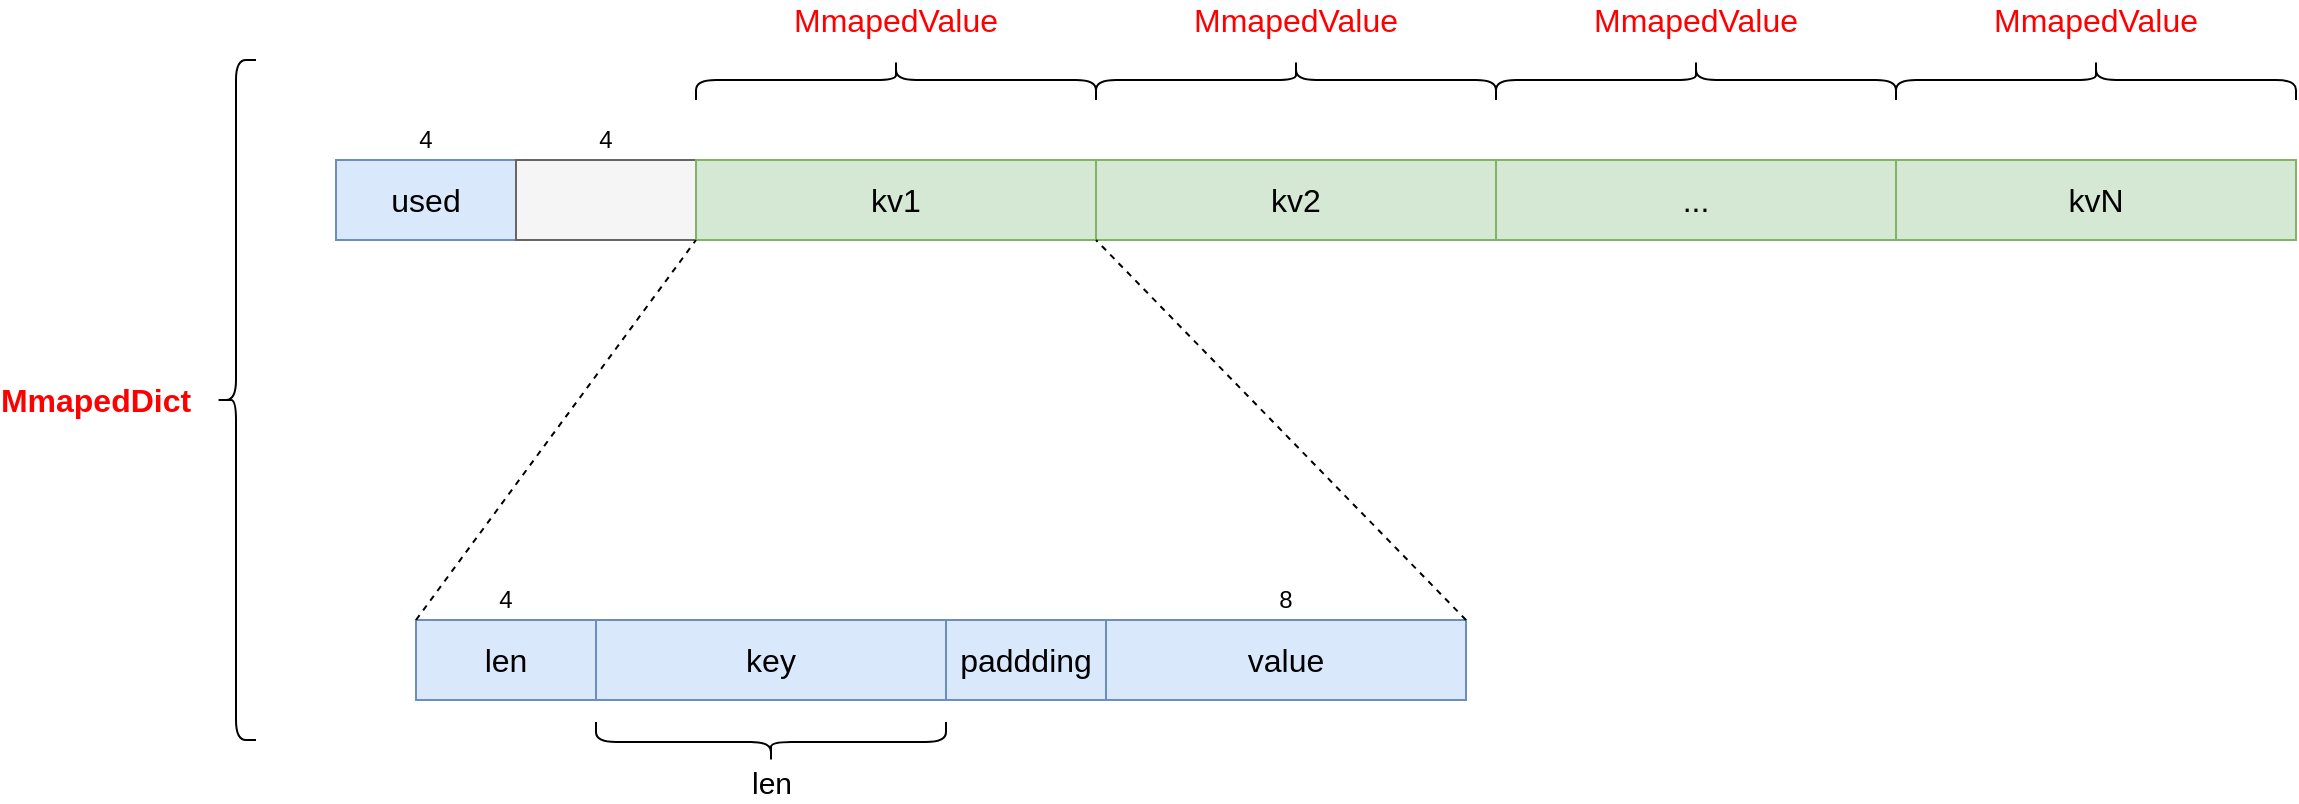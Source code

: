 <mxfile>
    <diagram id="FnOX9mY4XgCLxvZMN00U" name="Page-1">
        <mxGraphModel dx="2509" dy="906" grid="1" gridSize="10" guides="1" tooltips="1" connect="1" arrows="1" fold="1" page="1" pageScale="1" pageWidth="850" pageHeight="1100" math="0" shadow="0">
            <root>
                <mxCell id="0"/>
                <mxCell id="1" parent="0"/>
                <mxCell id="2" value="used" style="rounded=0;whiteSpace=wrap;html=1;fontSize=16;fillColor=#dae8fc;strokeColor=#6c8ebf;" parent="1" vertex="1">
                    <mxGeometry x="100" y="230" width="90" height="40" as="geometry"/>
                </mxCell>
                <mxCell id="3" value="" style="rounded=0;whiteSpace=wrap;html=1;fillColor=#f5f5f5;strokeColor=#666666;fontColor=#333333;" parent="1" vertex="1">
                    <mxGeometry x="190" y="230" width="90" height="40" as="geometry"/>
                </mxCell>
                <mxCell id="4" value="kv1" style="rounded=0;whiteSpace=wrap;html=1;fontSize=16;fillColor=#d5e8d4;strokeColor=#82b366;" parent="1" vertex="1">
                    <mxGeometry x="280" y="230" width="200" height="40" as="geometry"/>
                </mxCell>
                <mxCell id="5" value="kv2" style="rounded=0;whiteSpace=wrap;html=1;fontSize=16;fillColor=#d5e8d4;strokeColor=#82b366;" parent="1" vertex="1">
                    <mxGeometry x="480" y="230" width="200" height="40" as="geometry"/>
                </mxCell>
                <mxCell id="6" value="..." style="rounded=0;whiteSpace=wrap;html=1;fontSize=16;fillColor=#d5e8d4;strokeColor=#82b366;" parent="1" vertex="1">
                    <mxGeometry x="680" y="230" width="200" height="40" as="geometry"/>
                </mxCell>
                <mxCell id="7" value="kvN" style="rounded=0;whiteSpace=wrap;html=1;fontSize=16;fillColor=#d5e8d4;strokeColor=#82b366;" parent="1" vertex="1">
                    <mxGeometry x="880" y="230" width="200" height="40" as="geometry"/>
                </mxCell>
                <mxCell id="8" value="4" style="text;html=1;strokeColor=none;fillColor=none;align=center;verticalAlign=middle;whiteSpace=wrap;rounded=0;" parent="1" vertex="1">
                    <mxGeometry x="125" y="210" width="40" height="20" as="geometry"/>
                </mxCell>
                <mxCell id="9" value="4" style="text;html=1;strokeColor=none;fillColor=none;align=center;verticalAlign=middle;whiteSpace=wrap;rounded=0;" parent="1" vertex="1">
                    <mxGeometry x="215" y="210" width="40" height="20" as="geometry"/>
                </mxCell>
                <mxCell id="10" value="len" style="rounded=0;whiteSpace=wrap;html=1;fontSize=16;fillColor=#dae8fc;strokeColor=#6c8ebf;" parent="1" vertex="1">
                    <mxGeometry x="140" y="460" width="90" height="40" as="geometry"/>
                </mxCell>
                <mxCell id="11" value="key" style="rounded=0;whiteSpace=wrap;html=1;fontSize=16;fillColor=#dae8fc;strokeColor=#6c8ebf;" parent="1" vertex="1">
                    <mxGeometry x="230" y="460" width="175" height="40" as="geometry"/>
                </mxCell>
                <mxCell id="12" value="paddding" style="rounded=0;whiteSpace=wrap;html=1;fontSize=16;fillColor=#dae8fc;strokeColor=#6c8ebf;" parent="1" vertex="1">
                    <mxGeometry x="405" y="460" width="80" height="40" as="geometry"/>
                </mxCell>
                <mxCell id="13" value="value" style="rounded=0;whiteSpace=wrap;html=1;fontSize=16;fillColor=#dae8fc;strokeColor=#6c8ebf;" parent="1" vertex="1">
                    <mxGeometry x="485" y="460" width="180" height="40" as="geometry"/>
                </mxCell>
                <mxCell id="14" value="4" style="text;html=1;strokeColor=none;fillColor=none;align=center;verticalAlign=middle;whiteSpace=wrap;rounded=0;" parent="1" vertex="1">
                    <mxGeometry x="165" y="440" width="40" height="20" as="geometry"/>
                </mxCell>
                <mxCell id="15" value="8" style="text;html=1;strokeColor=none;fillColor=none;align=center;verticalAlign=middle;whiteSpace=wrap;rounded=0;" parent="1" vertex="1">
                    <mxGeometry x="555" y="440" width="40" height="20" as="geometry"/>
                </mxCell>
                <mxCell id="16" value="" style="endArrow=none;dashed=1;html=1;fontSize=16;entryX=0;entryY=1;entryDx=0;entryDy=0;exitX=0;exitY=0;exitDx=0;exitDy=0;" parent="1" source="10" target="4" edge="1">
                    <mxGeometry width="50" height="50" relative="1" as="geometry">
                        <mxPoint x="380" y="410" as="sourcePoint"/>
                        <mxPoint x="430" y="360" as="targetPoint"/>
                    </mxGeometry>
                </mxCell>
                <mxCell id="17" value="" style="endArrow=none;dashed=1;html=1;fontSize=16;entryX=0;entryY=1;entryDx=0;entryDy=0;exitX=1;exitY=0;exitDx=0;exitDy=0;" parent="1" source="13" target="5" edge="1">
                    <mxGeometry width="50" height="50" relative="1" as="geometry">
                        <mxPoint x="150" y="470" as="sourcePoint"/>
                        <mxPoint x="290" y="280" as="targetPoint"/>
                    </mxGeometry>
                </mxCell>
                <mxCell id="19" value="" style="shape=curlyBracket;whiteSpace=wrap;html=1;rounded=1;direction=north;" parent="1" vertex="1">
                    <mxGeometry x="230" y="511" width="175" height="20" as="geometry"/>
                </mxCell>
                <mxCell id="20" value="len" style="text;html=1;strokeColor=none;fillColor=none;align=center;verticalAlign=middle;whiteSpace=wrap;rounded=0;fontSize=15;" parent="1" vertex="1">
                    <mxGeometry x="297.5" y="531" width="40" height="20" as="geometry"/>
                </mxCell>
                <mxCell id="21" value="" style="shape=curlyBracket;whiteSpace=wrap;html=1;rounded=1;direction=south;fontColor=#FF0000;" vertex="1" parent="1">
                    <mxGeometry x="280" y="180" width="200" height="20" as="geometry"/>
                </mxCell>
                <mxCell id="22" value="MmapedValue" style="text;html=1;strokeColor=none;fillColor=none;align=center;verticalAlign=middle;whiteSpace=wrap;rounded=0;fontSize=16;fontColor=#FF0000;" vertex="1" parent="1">
                    <mxGeometry x="360" y="150" width="40" height="20" as="geometry"/>
                </mxCell>
                <mxCell id="23" value="" style="shape=curlyBracket;whiteSpace=wrap;html=1;rounded=1;direction=south;fontColor=#FF0000;" vertex="1" parent="1">
                    <mxGeometry x="480" y="180" width="200" height="20" as="geometry"/>
                </mxCell>
                <mxCell id="24" value="MmapedValue" style="text;html=1;strokeColor=none;fillColor=none;align=center;verticalAlign=middle;whiteSpace=wrap;rounded=0;fontSize=16;fontColor=#FF0000;" vertex="1" parent="1">
                    <mxGeometry x="560" y="150" width="40" height="20" as="geometry"/>
                </mxCell>
                <mxCell id="25" value="" style="shape=curlyBracket;whiteSpace=wrap;html=1;rounded=1;direction=south;fontColor=#FF0000;" vertex="1" parent="1">
                    <mxGeometry x="680" y="180" width="200" height="20" as="geometry"/>
                </mxCell>
                <mxCell id="26" value="MmapedValue" style="text;html=1;strokeColor=none;fillColor=none;align=center;verticalAlign=middle;whiteSpace=wrap;rounded=0;fontSize=16;fontColor=#FF0000;" vertex="1" parent="1">
                    <mxGeometry x="760" y="150" width="40" height="20" as="geometry"/>
                </mxCell>
                <mxCell id="27" value="" style="shape=curlyBracket;whiteSpace=wrap;html=1;rounded=1;direction=south;fontColor=#FF0000;" vertex="1" parent="1">
                    <mxGeometry x="880" y="180" width="200" height="20" as="geometry"/>
                </mxCell>
                <mxCell id="28" value="MmapedValue" style="text;html=1;strokeColor=none;fillColor=none;align=center;verticalAlign=middle;whiteSpace=wrap;rounded=0;fontSize=16;fontColor=#FF0000;" vertex="1" parent="1">
                    <mxGeometry x="960" y="150" width="40" height="20" as="geometry"/>
                </mxCell>
                <mxCell id="29" value="" style="shape=curlyBracket;whiteSpace=wrap;html=1;rounded=1;fontSize=16;fontColor=#FF0000;" vertex="1" parent="1">
                    <mxGeometry x="40" y="180" width="20" height="340" as="geometry"/>
                </mxCell>
                <mxCell id="30" value="MmapedDict" style="text;html=1;strokeColor=none;fillColor=none;align=center;verticalAlign=middle;whiteSpace=wrap;rounded=0;fontSize=16;fontColor=#FF0000;fontStyle=1" vertex="1" parent="1">
                    <mxGeometry x="-40" y="340" width="40" height="20" as="geometry"/>
                </mxCell>
            </root>
        </mxGraphModel>
    </diagram>
</mxfile>